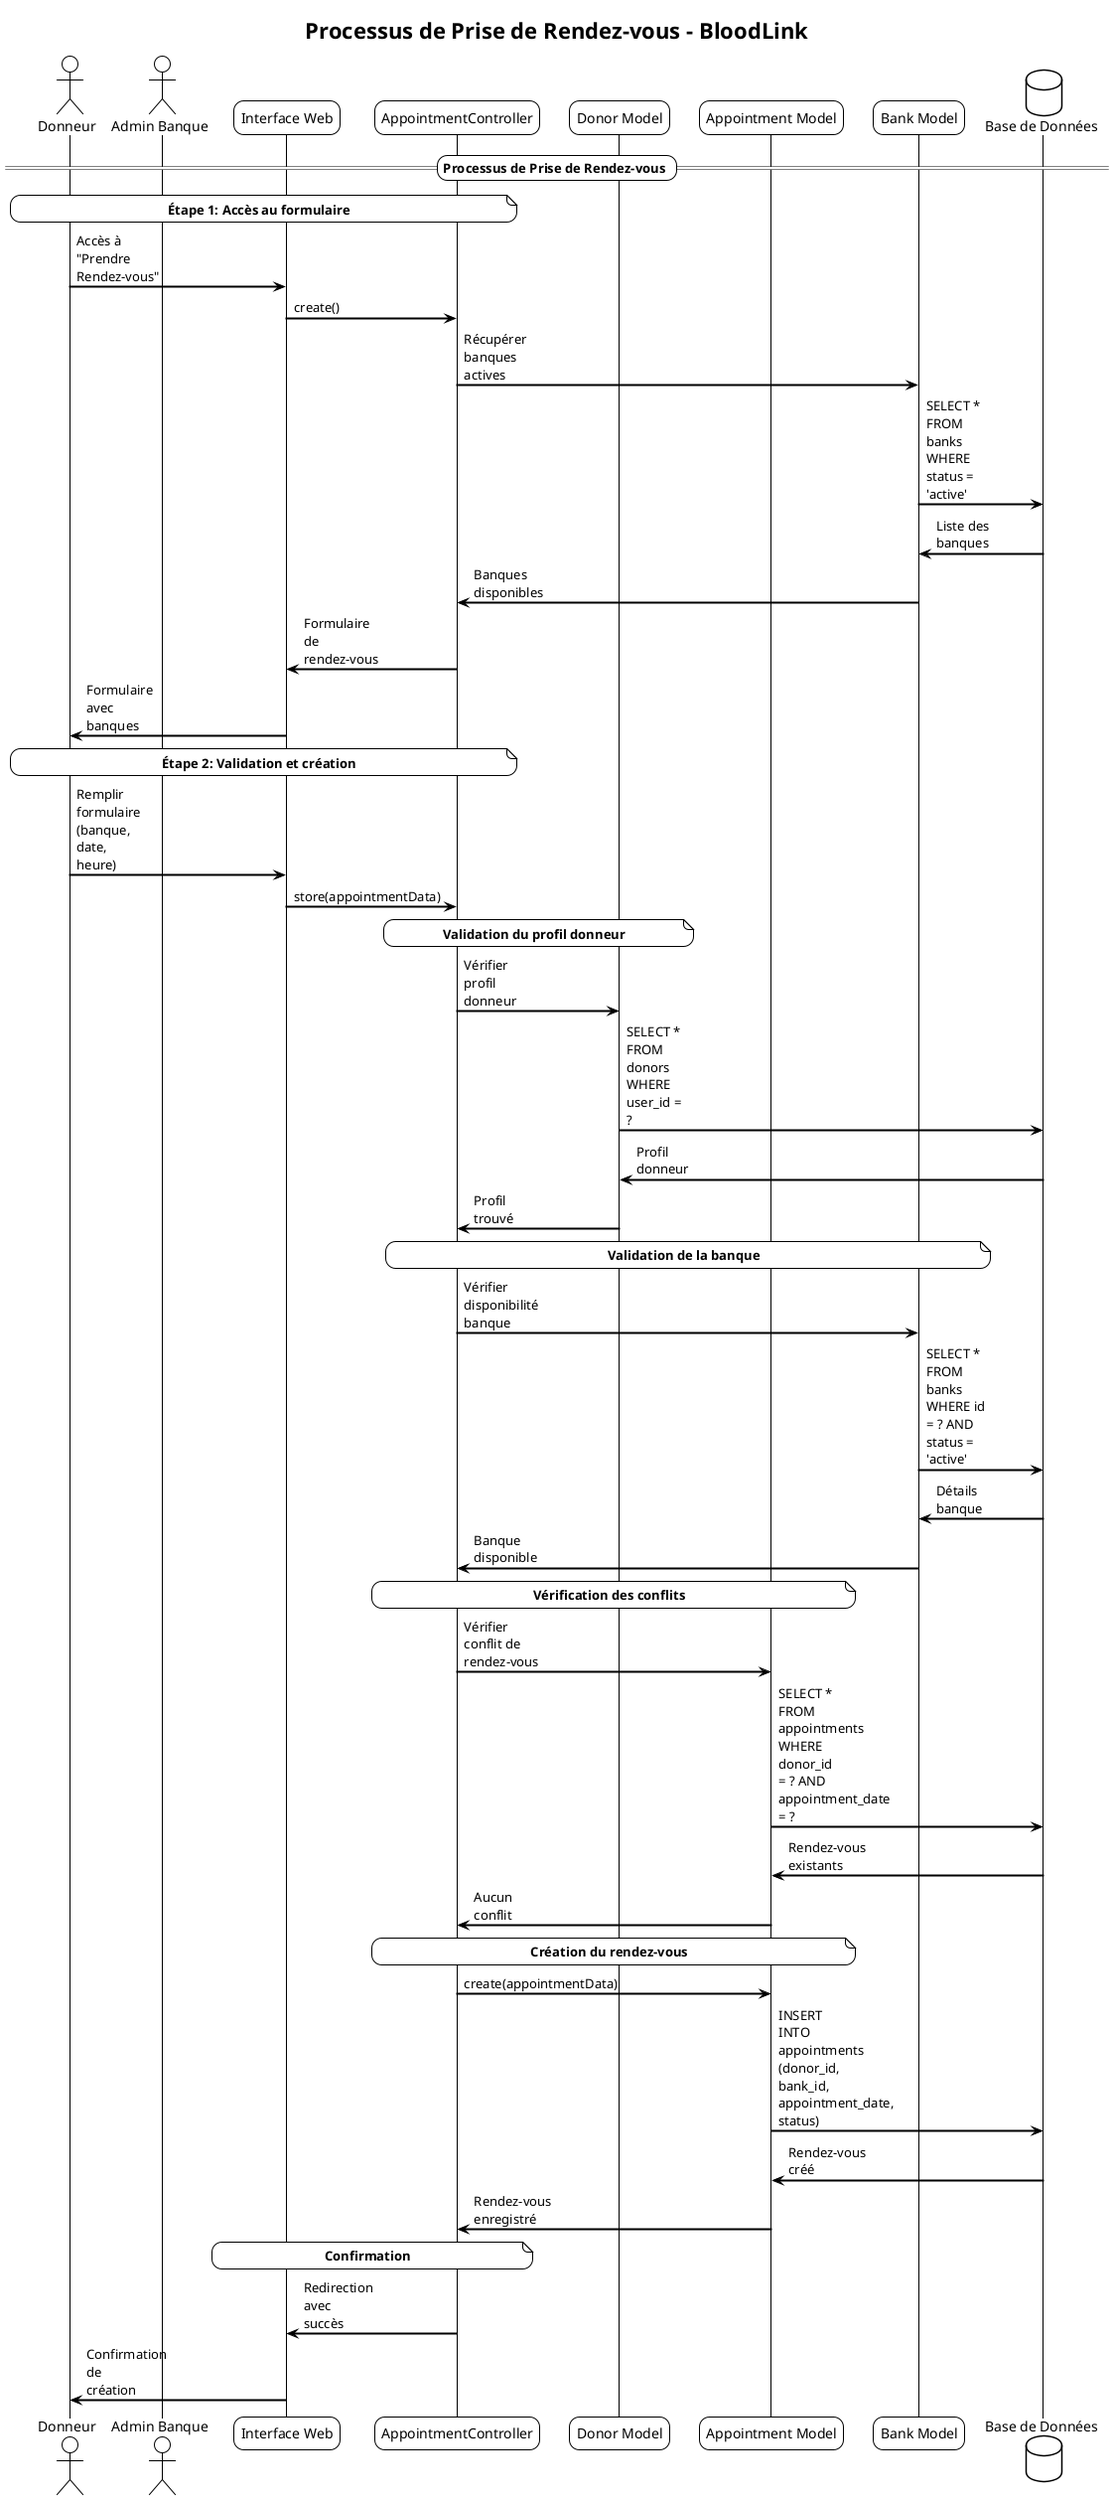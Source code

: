 @startuml Diagramme de Séquences - BloodLink - Prise de Rendez-vous

!theme plain
skinparam backgroundColor #FFFFFF
skinparam sequenceArrowThickness 2
skinparam roundcorner 20
skinparam maxmessagesize 60

title **Processus de Prise de Rendez-vous - BloodLink**

actor "Donneur" as Donor
actor "Admin Banque" as BankAdmin

participant "Interface Web" as UI
participant "AppointmentController" as AppointmentCtrl
participant "Donor Model" as DonorModel
participant "Appointment Model" as AppointmentModel
participant "Bank Model" as BankModel

database "Base de Données" as DB

== **Processus de Prise de Rendez-vous** ==

note over Donor, AppointmentCtrl : **Étape 1: Accès au formulaire**
Donor -> UI: Accès à "Prendre Rendez-vous"
UI -> AppointmentCtrl: create()
AppointmentCtrl -> BankModel: Récupérer banques actives
BankModel -> DB: SELECT * FROM banks WHERE status = 'active'
DB -> BankModel: Liste des banques
BankModel -> AppointmentCtrl: Banques disponibles
AppointmentCtrl -> UI: Formulaire de rendez-vous
UI -> Donor: Formulaire avec banques

note over Donor, AppointmentCtrl : **Étape 2: Validation et création**
Donor -> UI: Remplir formulaire (banque, date, heure)
UI -> AppointmentCtrl: store(appointmentData)

note over AppointmentCtrl, DonorModel : **Validation du profil donneur**
AppointmentCtrl -> DonorModel: Vérifier profil donneur
DonorModel -> DB: SELECT * FROM donors WHERE user_id = ?
DB -> DonorModel: Profil donneur
DonorModel -> AppointmentCtrl: Profil trouvé

note over AppointmentCtrl, BankModel : **Validation de la banque**
AppointmentCtrl -> BankModel: Vérifier disponibilité banque
BankModel -> DB: SELECT * FROM banks WHERE id = ? AND status = 'active'
DB -> BankModel: Détails banque
BankModel -> AppointmentCtrl: Banque disponible

note over AppointmentCtrl, AppointmentModel : **Vérification des conflits**
AppointmentCtrl -> AppointmentModel: Vérifier conflit de rendez-vous
AppointmentModel -> DB: SELECT * FROM appointments WHERE donor_id = ? AND appointment_date = ?
DB -> AppointmentModel: Rendez-vous existants
AppointmentModel -> AppointmentCtrl: Aucun conflit

note over AppointmentCtrl, AppointmentModel : **Création du rendez-vous**
AppointmentCtrl -> AppointmentModel: create(appointmentData)
AppointmentModel -> DB: INSERT INTO appointments (donor_id, bank_id, appointment_date, status)
DB -> AppointmentModel: Rendez-vous créé
AppointmentModel -> AppointmentCtrl: Rendez-vous enregistré

note over AppointmentCtrl, UI : **Confirmation**
AppointmentCtrl -> UI: Redirection avec succès
UI -> Donor: Confirmation de création

@enduml
